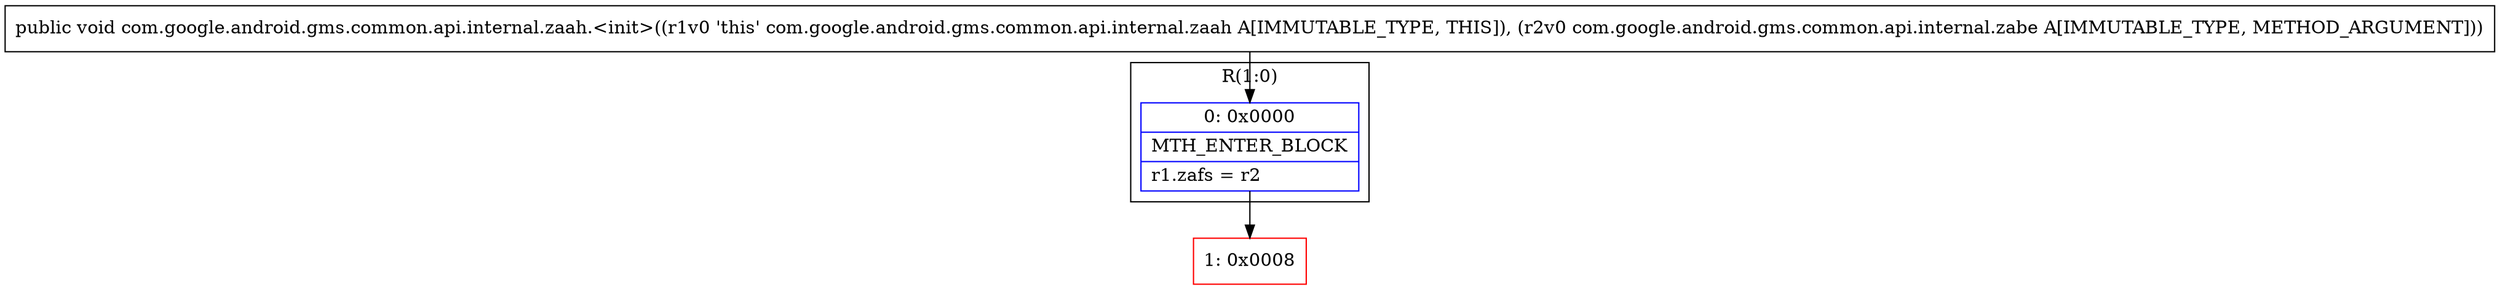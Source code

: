 digraph "CFG forcom.google.android.gms.common.api.internal.zaah.\<init\>(Lcom\/google\/android\/gms\/common\/api\/internal\/zabe;)V" {
subgraph cluster_Region_1899579881 {
label = "R(1:0)";
node [shape=record,color=blue];
Node_0 [shape=record,label="{0\:\ 0x0000|MTH_ENTER_BLOCK\l|r1.zafs = r2\l}"];
}
Node_1 [shape=record,color=red,label="{1\:\ 0x0008}"];
MethodNode[shape=record,label="{public void com.google.android.gms.common.api.internal.zaah.\<init\>((r1v0 'this' com.google.android.gms.common.api.internal.zaah A[IMMUTABLE_TYPE, THIS]), (r2v0 com.google.android.gms.common.api.internal.zabe A[IMMUTABLE_TYPE, METHOD_ARGUMENT])) }"];
MethodNode -> Node_0;
Node_0 -> Node_1;
}


